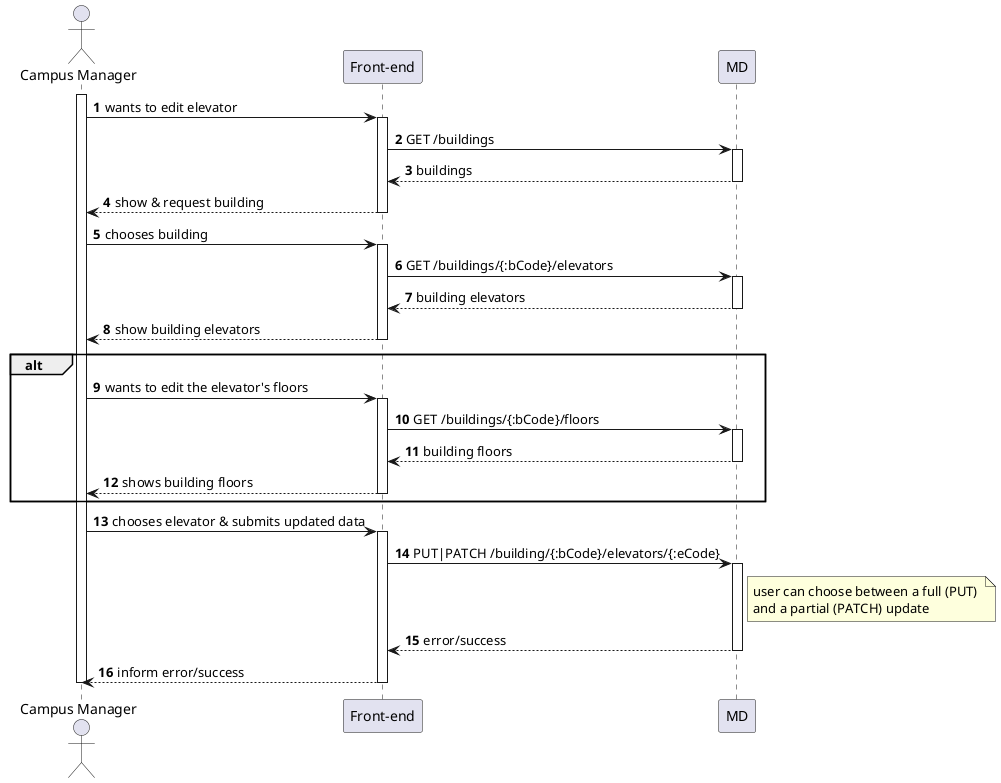 @startuml
autonumber

actor "Campus Manager" as usr

participant "Front-end" as ui
participant "MD" as md

activate usr
    usr -> ui : wants to edit elevator
    activate ui
        ui -> md : GET /buildings
        activate md
            md --> ui : buildings
        deactivate md

        ui --> usr : show & request building
    deactivate ui

    usr -> ui : chooses building
    activate ui
        ui -> md : GET /buildings/{:bCode}/elevators
        activate md
            md --> ui : building elevators
        deactivate md

        ui --> usr : show building elevators
    deactivate ui

    alt
        usr -> ui : wants to edit the elevator's floors
        activate ui
            ui -> md : GET /buildings/{:bCode}/floors
            activate md
                md --> ui : building floors
            deactivate md

            ui --> usr : shows building floors
        deactivate ui
    end

    usr -> ui : chooses elevator & submits updated data
    activate ui
        ui -> md : PUT|PATCH /building/{:bCode}/elevators/{:eCode}
        note right of md : user can choose between a full (PUT) \nand a partial (PATCH) update
        activate md
            md --> ui : error/success
        deactivate md

        ui --> usr : inform error/success
    deactivate ui
deactivate usr

@enduml
